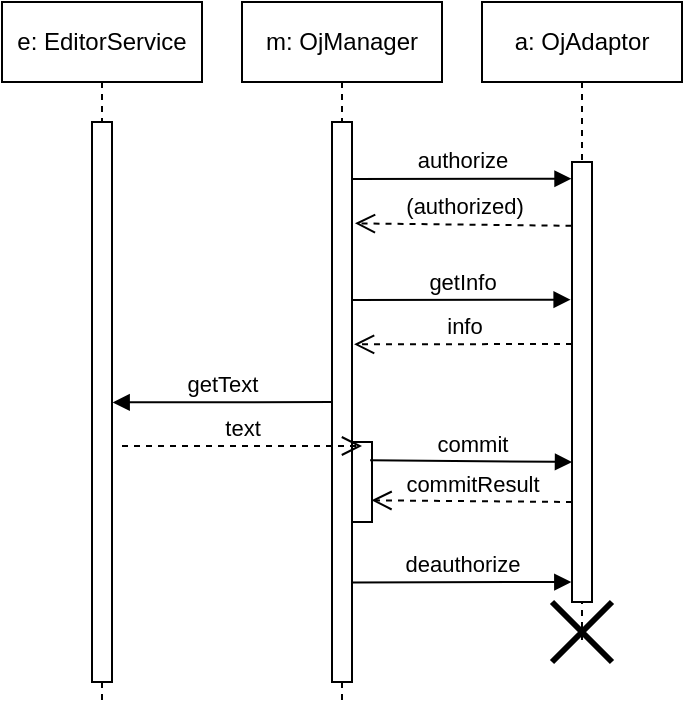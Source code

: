 <mxfile version="15.7.3" type="github">
  <diagram id="rE-97CRkAGR_JmP-aq5Y" name="Page-1">
    <mxGraphModel dx="598" dy="376" grid="1" gridSize="10" guides="1" tooltips="1" connect="1" arrows="1" fold="1" page="1" pageScale="1" pageWidth="827" pageHeight="1169" math="0" shadow="0">
      <root>
        <mxCell id="0" />
        <mxCell id="1" parent="0" />
        <mxCell id="p4A91QDOW2SC9dmMmRnI-1" value="m: OjManager" style="shape=umlLifeline;perimeter=lifelinePerimeter;whiteSpace=wrap;html=1;container=1;collapsible=0;recursiveResize=0;outlineConnect=0;" vertex="1" parent="1">
          <mxGeometry x="220" y="110" width="100" height="350" as="geometry" />
        </mxCell>
        <mxCell id="p4A91QDOW2SC9dmMmRnI-4" value="" style="html=1;points=[];perimeter=orthogonalPerimeter;" vertex="1" parent="p4A91QDOW2SC9dmMmRnI-1">
          <mxGeometry x="45" y="60" width="10" height="280" as="geometry" />
        </mxCell>
        <mxCell id="p4A91QDOW2SC9dmMmRnI-15" value="getText" style="html=1;verticalAlign=bottom;endArrow=block;rounded=0;exitX=1.01;exitY=0.102;exitDx=0;exitDy=0;exitPerimeter=0;entryX=-0.024;entryY=0.038;entryDx=0;entryDy=0;entryPerimeter=0;" edge="1" parent="p4A91QDOW2SC9dmMmRnI-1">
          <mxGeometry width="80" relative="1" as="geometry">
            <mxPoint x="45" y="200.0" as="sourcePoint" />
            <mxPoint x="-64.66" y="200.2" as="targetPoint" />
          </mxGeometry>
        </mxCell>
        <mxCell id="p4A91QDOW2SC9dmMmRnI-17" value="" style="html=1;points=[];perimeter=orthogonalPerimeter;" vertex="1" parent="p4A91QDOW2SC9dmMmRnI-1">
          <mxGeometry x="55" y="220" width="10" height="40" as="geometry" />
        </mxCell>
        <mxCell id="p4A91QDOW2SC9dmMmRnI-2" value="a: OjAdaptor" style="shape=umlLifeline;perimeter=lifelinePerimeter;whiteSpace=wrap;html=1;container=1;collapsible=0;recursiveResize=0;outlineConnect=0;" vertex="1" parent="1">
          <mxGeometry x="340" y="110" width="100" height="320" as="geometry" />
        </mxCell>
        <mxCell id="p4A91QDOW2SC9dmMmRnI-3" value="" style="html=1;points=[];perimeter=orthogonalPerimeter;" vertex="1" parent="p4A91QDOW2SC9dmMmRnI-2">
          <mxGeometry x="45" y="80" width="10" height="220" as="geometry" />
        </mxCell>
        <mxCell id="p4A91QDOW2SC9dmMmRnI-6" value="deauthorize" style="html=1;verticalAlign=bottom;endArrow=block;rounded=0;exitX=1.01;exitY=0.102;exitDx=0;exitDy=0;exitPerimeter=0;entryX=-0.024;entryY=0.038;entryDx=0;entryDy=0;entryPerimeter=0;" edge="1" parent="p4A91QDOW2SC9dmMmRnI-2">
          <mxGeometry width="80" relative="1" as="geometry">
            <mxPoint x="-65.0" y="290.2" as="sourcePoint" />
            <mxPoint x="44.66" y="290.0" as="targetPoint" />
          </mxGeometry>
        </mxCell>
        <mxCell id="p4A91QDOW2SC9dmMmRnI-7" value="" style="shape=umlDestroy;whiteSpace=wrap;html=1;strokeWidth=3;" vertex="1" parent="p4A91QDOW2SC9dmMmRnI-2">
          <mxGeometry x="35" y="300" width="30" height="30" as="geometry" />
        </mxCell>
        <mxCell id="p4A91QDOW2SC9dmMmRnI-9" value="getInfo" style="html=1;verticalAlign=bottom;endArrow=block;rounded=0;exitX=1.01;exitY=0.102;exitDx=0;exitDy=0;exitPerimeter=0;entryX=-0.024;entryY=0.038;entryDx=0;entryDy=0;entryPerimeter=0;" edge="1" parent="p4A91QDOW2SC9dmMmRnI-2">
          <mxGeometry width="80" relative="1" as="geometry">
            <mxPoint x="-65.35" y="149.04" as="sourcePoint" />
            <mxPoint x="44.31" y="148.84" as="targetPoint" />
          </mxGeometry>
        </mxCell>
        <mxCell id="p4A91QDOW2SC9dmMmRnI-10" value="info" style="html=1;verticalAlign=bottom;endArrow=open;dashed=1;endSize=8;rounded=0;entryX=1.148;entryY=0.181;entryDx=0;entryDy=0;entryPerimeter=0;" edge="1" parent="p4A91QDOW2SC9dmMmRnI-2">
          <mxGeometry relative="1" as="geometry">
            <mxPoint x="45" y="171" as="sourcePoint" />
            <mxPoint x="-63.97" y="171.16" as="targetPoint" />
          </mxGeometry>
        </mxCell>
        <mxCell id="p4A91QDOW2SC9dmMmRnI-11" value="commit" style="html=1;verticalAlign=bottom;endArrow=block;rounded=0;entryX=-0.024;entryY=0.038;entryDx=0;entryDy=0;entryPerimeter=0;exitX=0.907;exitY=0.229;exitDx=0;exitDy=0;exitPerimeter=0;" edge="1" parent="p4A91QDOW2SC9dmMmRnI-2" source="p4A91QDOW2SC9dmMmRnI-17">
          <mxGeometry width="80" relative="1" as="geometry">
            <mxPoint x="-50" y="230" as="sourcePoint" />
            <mxPoint x="45.0" y="230.0" as="targetPoint" />
          </mxGeometry>
        </mxCell>
        <mxCell id="p4A91QDOW2SC9dmMmRnI-12" value="commitResult" style="html=1;verticalAlign=bottom;endArrow=open;dashed=1;endSize=8;rounded=0;entryX=0.976;entryY=0.729;entryDx=0;entryDy=0;entryPerimeter=0;" edge="1" parent="p4A91QDOW2SC9dmMmRnI-2" target="p4A91QDOW2SC9dmMmRnI-17">
          <mxGeometry relative="1" as="geometry">
            <mxPoint x="45" y="250" as="sourcePoint" />
            <mxPoint x="-50" y="250" as="targetPoint" />
          </mxGeometry>
        </mxCell>
        <mxCell id="p4A91QDOW2SC9dmMmRnI-5" value="authorize" style="html=1;verticalAlign=bottom;endArrow=block;rounded=0;exitX=1.01;exitY=0.102;exitDx=0;exitDy=0;exitPerimeter=0;entryX=-0.024;entryY=0.038;entryDx=0;entryDy=0;entryPerimeter=0;" edge="1" parent="1" source="p4A91QDOW2SC9dmMmRnI-4" target="p4A91QDOW2SC9dmMmRnI-3">
          <mxGeometry width="80" relative="1" as="geometry">
            <mxPoint x="280" y="201" as="sourcePoint" />
            <mxPoint x="380" y="201" as="targetPoint" />
          </mxGeometry>
        </mxCell>
        <mxCell id="p4A91QDOW2SC9dmMmRnI-8" value="(authorized)" style="html=1;verticalAlign=bottom;endArrow=open;dashed=1;endSize=8;rounded=0;entryX=1.148;entryY=0.181;entryDx=0;entryDy=0;entryPerimeter=0;exitX=-0.024;exitY=0.145;exitDx=0;exitDy=0;exitPerimeter=0;" edge="1" parent="1" source="p4A91QDOW2SC9dmMmRnI-3" target="p4A91QDOW2SC9dmMmRnI-4">
          <mxGeometry relative="1" as="geometry">
            <mxPoint x="380" y="221" as="sourcePoint" />
            <mxPoint x="280" y="220" as="targetPoint" />
          </mxGeometry>
        </mxCell>
        <mxCell id="p4A91QDOW2SC9dmMmRnI-13" value="e: EditorService" style="shape=umlLifeline;perimeter=lifelinePerimeter;whiteSpace=wrap;html=1;container=1;collapsible=0;recursiveResize=0;outlineConnect=0;" vertex="1" parent="1">
          <mxGeometry x="100" y="110" width="100" height="350" as="geometry" />
        </mxCell>
        <mxCell id="p4A91QDOW2SC9dmMmRnI-14" value="" style="html=1;points=[];perimeter=orthogonalPerimeter;" vertex="1" parent="p4A91QDOW2SC9dmMmRnI-13">
          <mxGeometry x="45" y="60" width="10" height="280" as="geometry" />
        </mxCell>
        <mxCell id="p4A91QDOW2SC9dmMmRnI-16" value="text" style="html=1;verticalAlign=bottom;endArrow=open;dashed=1;endSize=8;rounded=0;" edge="1" parent="1">
          <mxGeometry relative="1" as="geometry">
            <mxPoint x="160" y="332" as="sourcePoint" />
            <mxPoint x="280" y="332" as="targetPoint" />
          </mxGeometry>
        </mxCell>
      </root>
    </mxGraphModel>
  </diagram>
</mxfile>
